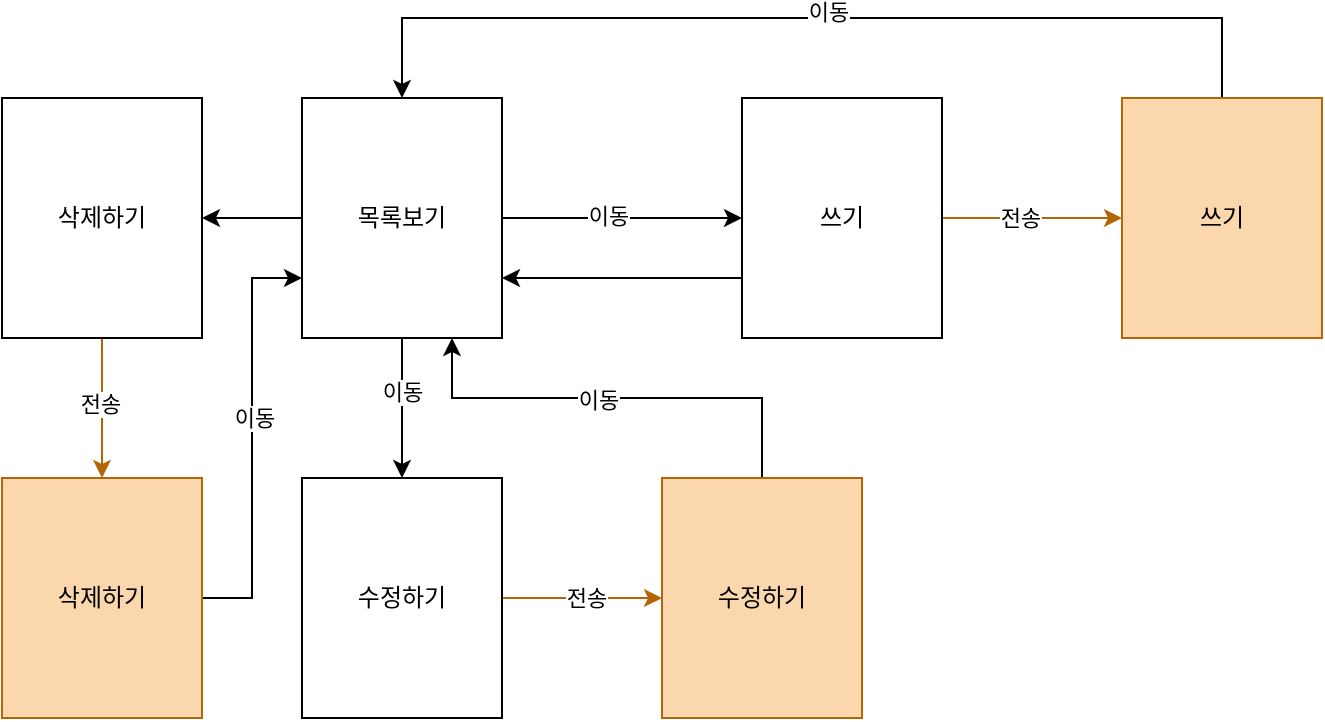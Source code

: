 <mxfile version="24.1.0" type="device">
  <diagram name="페이지-1" id="LwwWH8j0Yrm96x69q-ut">
    <mxGraphModel dx="989" dy="577" grid="1" gridSize="10" guides="1" tooltips="1" connect="1" arrows="1" fold="1" page="1" pageScale="1" pageWidth="827" pageHeight="1169" math="0" shadow="0">
      <root>
        <mxCell id="0" />
        <mxCell id="1" parent="0" />
        <mxCell id="6NZYMyA1EZc4T3e_yb3y-8" style="edgeStyle=orthogonalEdgeStyle;rounded=0;orthogonalLoop=1;jettySize=auto;html=1;entryX=0;entryY=0.5;entryDx=0;entryDy=0;" edge="1" parent="1" source="6NZYMyA1EZc4T3e_yb3y-1" target="6NZYMyA1EZc4T3e_yb3y-5">
          <mxGeometry relative="1" as="geometry" />
        </mxCell>
        <mxCell id="6NZYMyA1EZc4T3e_yb3y-21" value="이동" style="edgeLabel;html=1;align=center;verticalAlign=middle;resizable=0;points=[];" vertex="1" connectable="0" parent="6NZYMyA1EZc4T3e_yb3y-8">
          <mxGeometry x="-0.127" y="1" relative="1" as="geometry">
            <mxPoint as="offset" />
          </mxGeometry>
        </mxCell>
        <mxCell id="6NZYMyA1EZc4T3e_yb3y-13" style="edgeStyle=orthogonalEdgeStyle;rounded=0;orthogonalLoop=1;jettySize=auto;html=1;exitX=0.5;exitY=1;exitDx=0;exitDy=0;entryX=0.5;entryY=0;entryDx=0;entryDy=0;" edge="1" parent="1" source="6NZYMyA1EZc4T3e_yb3y-1" target="6NZYMyA1EZc4T3e_yb3y-6">
          <mxGeometry relative="1" as="geometry" />
        </mxCell>
        <mxCell id="6NZYMyA1EZc4T3e_yb3y-18" value="이동" style="edgeLabel;html=1;align=center;verticalAlign=middle;resizable=0;points=[];" vertex="1" connectable="0" parent="6NZYMyA1EZc4T3e_yb3y-13">
          <mxGeometry x="-0.234" relative="1" as="geometry">
            <mxPoint as="offset" />
          </mxGeometry>
        </mxCell>
        <mxCell id="6NZYMyA1EZc4T3e_yb3y-30" style="edgeStyle=orthogonalEdgeStyle;rounded=0;orthogonalLoop=1;jettySize=auto;html=1;exitX=0;exitY=0.5;exitDx=0;exitDy=0;entryX=1;entryY=0.5;entryDx=0;entryDy=0;" edge="1" parent="1" source="6NZYMyA1EZc4T3e_yb3y-1" target="6NZYMyA1EZc4T3e_yb3y-7">
          <mxGeometry relative="1" as="geometry" />
        </mxCell>
        <mxCell id="6NZYMyA1EZc4T3e_yb3y-1" value="목록보기" style="whiteSpace=wrap;html=1;" vertex="1" parent="1">
          <mxGeometry x="200" y="150" width="100" height="120" as="geometry" />
        </mxCell>
        <mxCell id="6NZYMyA1EZc4T3e_yb3y-10" style="edgeStyle=orthogonalEdgeStyle;rounded=0;orthogonalLoop=1;jettySize=auto;html=1;exitX=1;exitY=0.5;exitDx=0;exitDy=0;strokeColor=#b46504;fillColor=#fad7ac;" edge="1" parent="1" source="6NZYMyA1EZc4T3e_yb3y-5" target="6NZYMyA1EZc4T3e_yb3y-9">
          <mxGeometry relative="1" as="geometry" />
        </mxCell>
        <mxCell id="6NZYMyA1EZc4T3e_yb3y-22" value="전송" style="edgeLabel;html=1;align=center;verticalAlign=middle;resizable=0;points=[];" vertex="1" connectable="0" parent="6NZYMyA1EZc4T3e_yb3y-10">
          <mxGeometry x="-0.142" relative="1" as="geometry">
            <mxPoint as="offset" />
          </mxGeometry>
        </mxCell>
        <mxCell id="6NZYMyA1EZc4T3e_yb3y-33" style="edgeStyle=orthogonalEdgeStyle;rounded=0;orthogonalLoop=1;jettySize=auto;html=1;exitX=0;exitY=0.75;exitDx=0;exitDy=0;entryX=1;entryY=0.75;entryDx=0;entryDy=0;" edge="1" parent="1" source="6NZYMyA1EZc4T3e_yb3y-5" target="6NZYMyA1EZc4T3e_yb3y-1">
          <mxGeometry relative="1" as="geometry" />
        </mxCell>
        <mxCell id="6NZYMyA1EZc4T3e_yb3y-5" value="쓰기" style="whiteSpace=wrap;html=1;" vertex="1" parent="1">
          <mxGeometry x="420" y="150" width="100" height="120" as="geometry" />
        </mxCell>
        <mxCell id="6NZYMyA1EZc4T3e_yb3y-15" style="edgeStyle=orthogonalEdgeStyle;rounded=0;orthogonalLoop=1;jettySize=auto;html=1;entryX=0;entryY=0.5;entryDx=0;entryDy=0;fillColor=#fad7ac;strokeColor=#b46504;" edge="1" parent="1" source="6NZYMyA1EZc4T3e_yb3y-6" target="6NZYMyA1EZc4T3e_yb3y-14">
          <mxGeometry relative="1" as="geometry" />
        </mxCell>
        <mxCell id="6NZYMyA1EZc4T3e_yb3y-23" value="전송" style="edgeLabel;html=1;align=center;verticalAlign=middle;resizable=0;points=[];" vertex="1" connectable="0" parent="6NZYMyA1EZc4T3e_yb3y-15">
          <mxGeometry x="0.034" relative="1" as="geometry">
            <mxPoint as="offset" />
          </mxGeometry>
        </mxCell>
        <mxCell id="6NZYMyA1EZc4T3e_yb3y-6" value="수정하기" style="whiteSpace=wrap;html=1;" vertex="1" parent="1">
          <mxGeometry x="200" y="340" width="100" height="120" as="geometry" />
        </mxCell>
        <mxCell id="6NZYMyA1EZc4T3e_yb3y-26" style="edgeStyle=orthogonalEdgeStyle;rounded=0;orthogonalLoop=1;jettySize=auto;html=1;exitX=0.5;exitY=1;exitDx=0;exitDy=0;entryX=0.5;entryY=0;entryDx=0;entryDy=0;fillColor=#fad7ac;strokeColor=#b46504;" edge="1" parent="1" source="6NZYMyA1EZc4T3e_yb3y-7" target="6NZYMyA1EZc4T3e_yb3y-25">
          <mxGeometry relative="1" as="geometry" />
        </mxCell>
        <mxCell id="6NZYMyA1EZc4T3e_yb3y-29" value="전송" style="edgeLabel;html=1;align=center;verticalAlign=middle;resizable=0;points=[];" vertex="1" connectable="0" parent="6NZYMyA1EZc4T3e_yb3y-26">
          <mxGeometry x="-0.057" y="-1" relative="1" as="geometry">
            <mxPoint as="offset" />
          </mxGeometry>
        </mxCell>
        <mxCell id="6NZYMyA1EZc4T3e_yb3y-7" value="삭제하기" style="whiteSpace=wrap;html=1;" vertex="1" parent="1">
          <mxGeometry x="50" y="150" width="100" height="120" as="geometry" />
        </mxCell>
        <mxCell id="6NZYMyA1EZc4T3e_yb3y-12" style="edgeStyle=orthogonalEdgeStyle;rounded=0;orthogonalLoop=1;jettySize=auto;html=1;exitX=0.5;exitY=0;exitDx=0;exitDy=0;entryX=0.5;entryY=0;entryDx=0;entryDy=0;" edge="1" parent="1" source="6NZYMyA1EZc4T3e_yb3y-9" target="6NZYMyA1EZc4T3e_yb3y-1">
          <mxGeometry relative="1" as="geometry">
            <Array as="points">
              <mxPoint x="660" y="110" />
              <mxPoint x="250" y="110" />
            </Array>
          </mxGeometry>
        </mxCell>
        <mxCell id="6NZYMyA1EZc4T3e_yb3y-24" value="이동" style="edgeLabel;html=1;align=center;verticalAlign=middle;resizable=0;points=[];" vertex="1" connectable="0" parent="6NZYMyA1EZc4T3e_yb3y-12">
          <mxGeometry x="-0.031" y="-3" relative="1" as="geometry">
            <mxPoint as="offset" />
          </mxGeometry>
        </mxCell>
        <mxCell id="6NZYMyA1EZc4T3e_yb3y-9" value="쓰기" style="whiteSpace=wrap;html=1;fillColor=#fad7ac;strokeColor=#b46504;" vertex="1" parent="1">
          <mxGeometry x="610" y="150" width="100" height="120" as="geometry" />
        </mxCell>
        <mxCell id="6NZYMyA1EZc4T3e_yb3y-17" style="edgeStyle=orthogonalEdgeStyle;rounded=0;orthogonalLoop=1;jettySize=auto;html=1;entryX=0.75;entryY=1;entryDx=0;entryDy=0;" edge="1" parent="1" source="6NZYMyA1EZc4T3e_yb3y-14" target="6NZYMyA1EZc4T3e_yb3y-1">
          <mxGeometry relative="1" as="geometry">
            <mxPoint x="390" y="280.0" as="targetPoint" />
            <Array as="points">
              <mxPoint x="430" y="300" />
              <mxPoint x="275" y="300" />
            </Array>
          </mxGeometry>
        </mxCell>
        <mxCell id="6NZYMyA1EZc4T3e_yb3y-20" value="이동" style="edgeLabel;html=1;align=center;verticalAlign=middle;resizable=0;points=[];" vertex="1" connectable="0" parent="6NZYMyA1EZc4T3e_yb3y-17">
          <mxGeometry x="0.083" y="1" relative="1" as="geometry">
            <mxPoint as="offset" />
          </mxGeometry>
        </mxCell>
        <mxCell id="6NZYMyA1EZc4T3e_yb3y-14" value="수정하기" style="whiteSpace=wrap;html=1;fillColor=#fad7ac;strokeColor=#b46504;" vertex="1" parent="1">
          <mxGeometry x="380" y="340" width="100" height="120" as="geometry" />
        </mxCell>
        <mxCell id="6NZYMyA1EZc4T3e_yb3y-31" style="edgeStyle=orthogonalEdgeStyle;rounded=0;orthogonalLoop=1;jettySize=auto;html=1;entryX=0;entryY=0.75;entryDx=0;entryDy=0;" edge="1" parent="1" source="6NZYMyA1EZc4T3e_yb3y-25" target="6NZYMyA1EZc4T3e_yb3y-1">
          <mxGeometry relative="1" as="geometry" />
        </mxCell>
        <mxCell id="6NZYMyA1EZc4T3e_yb3y-32" value="이동" style="edgeLabel;html=1;align=center;verticalAlign=middle;resizable=0;points=[];" vertex="1" connectable="0" parent="6NZYMyA1EZc4T3e_yb3y-31">
          <mxGeometry x="0.102" y="-1" relative="1" as="geometry">
            <mxPoint as="offset" />
          </mxGeometry>
        </mxCell>
        <mxCell id="6NZYMyA1EZc4T3e_yb3y-25" value="삭제하기" style="whiteSpace=wrap;html=1;fillColor=#fad7ac;strokeColor=#b46504;" vertex="1" parent="1">
          <mxGeometry x="50" y="340" width="100" height="120" as="geometry" />
        </mxCell>
      </root>
    </mxGraphModel>
  </diagram>
</mxfile>
